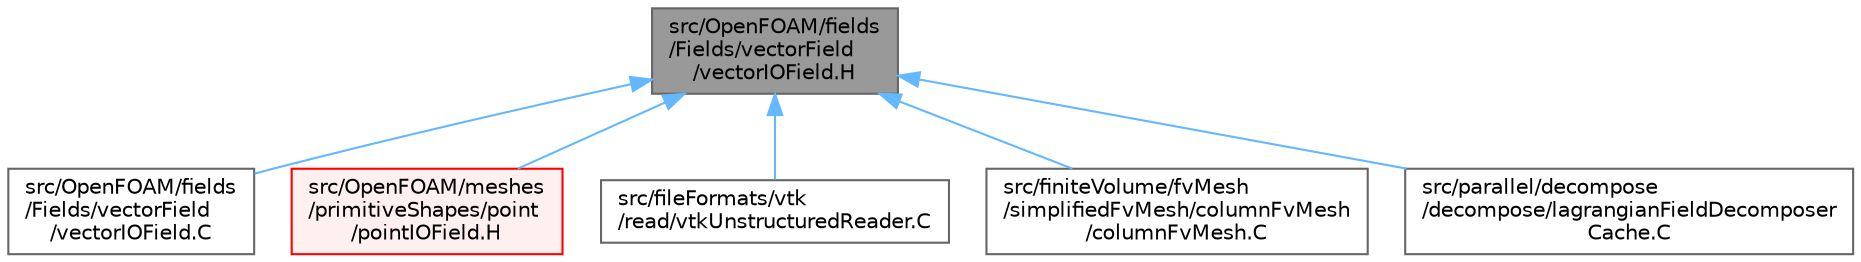 digraph "src/OpenFOAM/fields/Fields/vectorField/vectorIOField.H"
{
 // LATEX_PDF_SIZE
  bgcolor="transparent";
  edge [fontname=Helvetica,fontsize=10,labelfontname=Helvetica,labelfontsize=10];
  node [fontname=Helvetica,fontsize=10,shape=box,height=0.2,width=0.4];
  Node1 [id="Node000001",label="src/OpenFOAM/fields\l/Fields/vectorField\l/vectorIOField.H",height=0.2,width=0.4,color="gray40", fillcolor="grey60", style="filled", fontcolor="black",tooltip=" "];
  Node1 -> Node2 [id="edge1_Node000001_Node000002",dir="back",color="steelblue1",style="solid",tooltip=" "];
  Node2 [id="Node000002",label="src/OpenFOAM/fields\l/Fields/vectorField\l/vectorIOField.C",height=0.2,width=0.4,color="grey40", fillcolor="white", style="filled",URL="$vectorIOField_8C.html",tooltip=" "];
  Node1 -> Node3 [id="edge2_Node000001_Node000003",dir="back",color="steelblue1",style="solid",tooltip=" "];
  Node3 [id="Node000003",label="src/OpenFOAM/meshes\l/primitiveShapes/point\l/pointIOField.H",height=0.2,width=0.4,color="red", fillcolor="#FFF0F0", style="filled",URL="$pointIOField_8H.html",tooltip=" "];
  Node1 -> Node3767 [id="edge3_Node000001_Node003767",dir="back",color="steelblue1",style="solid",tooltip=" "];
  Node3767 [id="Node003767",label="src/fileFormats/vtk\l/read/vtkUnstructuredReader.C",height=0.2,width=0.4,color="grey40", fillcolor="white", style="filled",URL="$vtkUnstructuredReader_8C.html",tooltip=" "];
  Node1 -> Node3282 [id="edge4_Node000001_Node003282",dir="back",color="steelblue1",style="solid",tooltip=" "];
  Node3282 [id="Node003282",label="src/finiteVolume/fvMesh\l/simplifiedFvMesh/columnFvMesh\l/columnFvMesh.C",height=0.2,width=0.4,color="grey40", fillcolor="white", style="filled",URL="$columnFvMesh_8C.html",tooltip=" "];
  Node1 -> Node680 [id="edge5_Node000001_Node000680",dir="back",color="steelblue1",style="solid",tooltip=" "];
  Node680 [id="Node000680",label="src/parallel/decompose\l/decompose/lagrangianFieldDecomposer\lCache.C",height=0.2,width=0.4,color="grey40", fillcolor="white", style="filled",URL="$lagrangianFieldDecomposerCache_8C.html",tooltip=" "];
}
